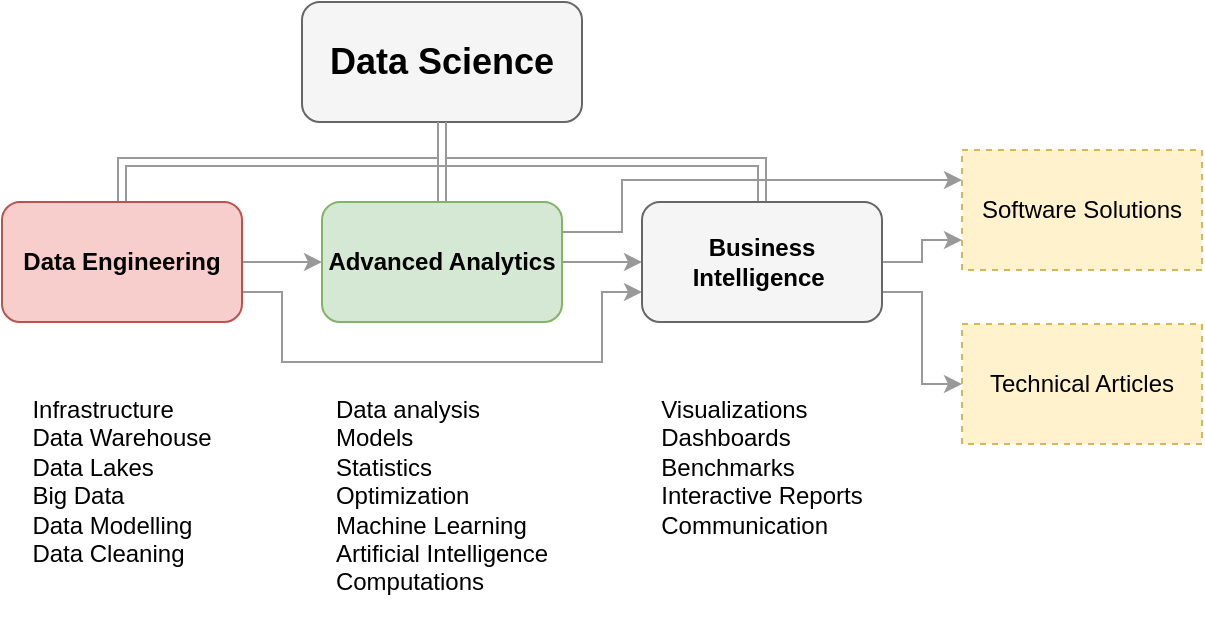 <mxfile version="12.9.3" type="github">
  <diagram id="Jh0g8GQ7WS2PKu4_E1Yr" name="Page-1">
    <mxGraphModel dx="885" dy="1048" grid="1" gridSize="10" guides="1" tooltips="1" connect="1" arrows="1" fold="1" page="1" pageScale="1" pageWidth="827" pageHeight="1169" math="0" shadow="0">
      <root>
        <mxCell id="0" />
        <mxCell id="1" parent="0" />
        <mxCell id="WFPA-bz6SRxzGDUWhu5E-20" style="edgeStyle=orthogonalEdgeStyle;rounded=0;html=1;exitX=1;exitY=0.5;entryX=0;entryY=0.5;endArrow=classic;endFill=1;jettySize=auto;orthogonalLoop=1;startArrow=none;startFill=0;strokeColor=#999999;" parent="1" source="WFPA-bz6SRxzGDUWhu5E-23" target="WFPA-bz6SRxzGDUWhu5E-28" edge="1">
          <mxGeometry relative="1" as="geometry" />
        </mxCell>
        <mxCell id="WFPA-bz6SRxzGDUWhu5E-21" style="edgeStyle=orthogonalEdgeStyle;rounded=0;html=1;exitX=1;exitY=0.75;entryX=0;entryY=0.75;startArrow=none;startFill=0;endArrow=classic;endFill=1;jettySize=auto;orthogonalLoop=1;strokeColor=#999999;" parent="1" source="WFPA-bz6SRxzGDUWhu5E-23" target="WFPA-bz6SRxzGDUWhu5E-32" edge="1">
          <mxGeometry relative="1" as="geometry">
            <Array as="points">
              <mxPoint x="180" y="185" />
              <mxPoint x="180" y="220" />
              <mxPoint x="340" y="220" />
              <mxPoint x="340" y="185" />
            </Array>
          </mxGeometry>
        </mxCell>
        <mxCell id="WFPA-bz6SRxzGDUWhu5E-22" style="edgeStyle=orthogonalEdgeStyle;shape=link;rounded=0;html=1;exitX=0.5;exitY=0;entryX=0.5;entryY=1;startArrow=none;startFill=0;endArrow=classic;endFill=1;jettySize=auto;orthogonalLoop=1;strokeColor=#999999;" parent="1" source="WFPA-bz6SRxzGDUWhu5E-23" target="WFPA-bz6SRxzGDUWhu5E-24" edge="1">
          <mxGeometry relative="1" as="geometry" />
        </mxCell>
        <mxCell id="WFPA-bz6SRxzGDUWhu5E-23" value="&lt;b&gt;Data Engineering&lt;/b&gt;" style="rounded=1;whiteSpace=wrap;html=1;fillColor=#f8cecc;strokeColor=#b85450;" parent="1" vertex="1">
          <mxGeometry x="40" y="140" width="120" height="60" as="geometry" />
        </mxCell>
        <mxCell id="WFPA-bz6SRxzGDUWhu5E-24" value="&lt;b&gt;&lt;font style=&quot;font-size: 18px&quot;&gt;Data Science&lt;/font&gt;&lt;/b&gt;" style="rounded=1;whiteSpace=wrap;html=1;fillColor=#f5f5f5;strokeColor=#666666;" parent="1" vertex="1">
          <mxGeometry x="190" y="40" width="140" height="60" as="geometry" />
        </mxCell>
        <mxCell id="WFPA-bz6SRxzGDUWhu5E-25" style="edgeStyle=orthogonalEdgeStyle;rounded=0;html=1;exitX=1;exitY=0.5;entryX=0;entryY=0.5;startArrow=none;startFill=0;endArrow=classic;endFill=1;jettySize=auto;orthogonalLoop=1;strokeColor=#999999;" parent="1" source="WFPA-bz6SRxzGDUWhu5E-28" target="WFPA-bz6SRxzGDUWhu5E-32" edge="1">
          <mxGeometry relative="1" as="geometry" />
        </mxCell>
        <mxCell id="WFPA-bz6SRxzGDUWhu5E-26" style="edgeStyle=orthogonalEdgeStyle;rounded=0;html=1;exitX=1;exitY=0.25;startArrow=none;startFill=0;endArrow=classic;endFill=1;jettySize=auto;orthogonalLoop=1;strokeColor=#999999;entryX=0;entryY=0.25;entryDx=0;entryDy=0;" parent="1" source="WFPA-bz6SRxzGDUWhu5E-28" target="WFPA-bz6SRxzGDUWhu5E-33" edge="1">
          <mxGeometry relative="1" as="geometry">
            <Array as="points">
              <mxPoint x="350" y="155" />
              <mxPoint x="350" y="129" />
            </Array>
            <mxPoint x="460" y="100" as="targetPoint" />
          </mxGeometry>
        </mxCell>
        <mxCell id="WFPA-bz6SRxzGDUWhu5E-27" style="edgeStyle=orthogonalEdgeStyle;shape=link;rounded=0;html=1;exitX=0.5;exitY=0;entryX=0.5;entryY=1;startArrow=none;startFill=0;endArrow=classic;endFill=1;jettySize=auto;orthogonalLoop=1;strokeColor=#999999;" parent="1" source="WFPA-bz6SRxzGDUWhu5E-28" target="WFPA-bz6SRxzGDUWhu5E-24" edge="1">
          <mxGeometry relative="1" as="geometry" />
        </mxCell>
        <mxCell id="WFPA-bz6SRxzGDUWhu5E-28" value="&lt;b&gt;Advanced Analytics&lt;/b&gt;" style="rounded=1;whiteSpace=wrap;html=1;fillColor=#d5e8d4;strokeColor=#82b366;" parent="1" vertex="1">
          <mxGeometry x="200" y="140" width="120" height="60" as="geometry" />
        </mxCell>
        <mxCell id="WFPA-bz6SRxzGDUWhu5E-29" style="edgeStyle=orthogonalEdgeStyle;rounded=0;html=1;exitX=1;exitY=0.5;entryX=0;entryY=0.75;startArrow=none;startFill=0;endArrow=classic;endFill=1;jettySize=auto;orthogonalLoop=1;strokeColor=#999999;" parent="1" source="WFPA-bz6SRxzGDUWhu5E-32" target="WFPA-bz6SRxzGDUWhu5E-33" edge="1">
          <mxGeometry relative="1" as="geometry" />
        </mxCell>
        <mxCell id="WFPA-bz6SRxzGDUWhu5E-30" style="edgeStyle=orthogonalEdgeStyle;rounded=0;html=1;exitX=1;exitY=0.75;entryX=0;entryY=0.5;startArrow=none;startFill=0;endArrow=classic;endFill=1;jettySize=auto;orthogonalLoop=1;strokeColor=#999999;" parent="1" source="WFPA-bz6SRxzGDUWhu5E-32" target="WFPA-bz6SRxzGDUWhu5E-34" edge="1">
          <mxGeometry relative="1" as="geometry" />
        </mxCell>
        <mxCell id="WFPA-bz6SRxzGDUWhu5E-31" style="edgeStyle=orthogonalEdgeStyle;shape=link;rounded=0;html=1;exitX=0.5;exitY=0;entryX=0.5;entryY=1;startArrow=none;startFill=0;endArrow=classic;endFill=1;jettySize=auto;orthogonalLoop=1;strokeColor=#999999;" parent="1" source="WFPA-bz6SRxzGDUWhu5E-32" target="WFPA-bz6SRxzGDUWhu5E-24" edge="1">
          <mxGeometry relative="1" as="geometry" />
        </mxCell>
        <mxCell id="WFPA-bz6SRxzGDUWhu5E-32" value="&lt;b&gt;Business Intelligence&amp;nbsp;&lt;/b&gt;" style="rounded=1;whiteSpace=wrap;html=1;fillColor=#f5f5f5;strokeColor=#666666;" parent="1" vertex="1">
          <mxGeometry x="360" y="140" width="120" height="60" as="geometry" />
        </mxCell>
        <mxCell id="WFPA-bz6SRxzGDUWhu5E-33" value="Software Solutions&lt;br&gt;" style="rounded=0;whiteSpace=wrap;html=1;dashed=1;fillColor=#fff2cc;strokeColor=#d6b656;" parent="1" vertex="1">
          <mxGeometry x="520" y="114" width="120" height="60" as="geometry" />
        </mxCell>
        <mxCell id="WFPA-bz6SRxzGDUWhu5E-34" value="Technical Articles&lt;br&gt;" style="rounded=0;whiteSpace=wrap;html=1;dashed=1;fillColor=#fff2cc;strokeColor=#d6b656;" parent="1" vertex="1">
          <mxGeometry x="520" y="201" width="120" height="60" as="geometry" />
        </mxCell>
        <mxCell id="WFPA-bz6SRxzGDUWhu5E-35" value="&lt;div style=&quot;text-align: left&quot;&gt;&lt;span&gt;Infrastructure&lt;/span&gt;&lt;br&gt;&lt;/div&gt;&lt;div style=&quot;text-align: left&quot;&gt;&lt;span&gt;Data Warehouse&lt;/span&gt;&lt;br&gt;&lt;/div&gt;&lt;div style=&quot;text-align: left&quot;&gt;&lt;span&gt;Data Lakes&lt;/span&gt;&lt;/div&gt;&lt;div style=&quot;text-align: left&quot;&gt;&lt;span&gt;Big Data&lt;/span&gt;&lt;/div&gt;&lt;div style=&quot;text-align: left&quot;&gt;Data Modelling&lt;/div&gt;&lt;div style=&quot;text-align: left&quot;&gt;Data Cleaning&lt;/div&gt;&lt;div style=&quot;text-align: left&quot;&gt;&lt;br&gt;&lt;/div&gt;" style="text;html=1;strokeColor=none;fillColor=none;align=center;verticalAlign=top;whiteSpace=wrap;rounded=0;dashed=1;" parent="1" vertex="1">
          <mxGeometry x="40" y="230" width="120" height="110" as="geometry" />
        </mxCell>
        <mxCell id="WFPA-bz6SRxzGDUWhu5E-36" value="&lt;div style=&quot;text-align: left&quot;&gt;Data analysis&lt;/div&gt;&lt;div style=&quot;text-align: left&quot;&gt;&lt;span&gt;Models&lt;/span&gt;&lt;br&gt;&lt;/div&gt;&lt;div style=&quot;text-align: left&quot;&gt;&lt;span&gt;Statistics&lt;/span&gt;&lt;/div&gt;&lt;div style=&quot;text-align: left&quot;&gt;&lt;span&gt;Optimization&lt;/span&gt;&lt;/div&gt;&lt;div style=&quot;text-align: left&quot;&gt;Machine Learning&lt;br&gt;&lt;/div&gt;&lt;div style=&quot;text-align: left&quot;&gt;Artificial Intelligence&lt;/div&gt;&lt;div style=&quot;text-align: left&quot;&gt;Computations&lt;/div&gt;" style="text;html=1;strokeColor=none;fillColor=none;align=center;verticalAlign=top;whiteSpace=wrap;rounded=0;dashed=1;horizontal=1;" parent="1" vertex="1">
          <mxGeometry x="200" y="230" width="120" height="120" as="geometry" />
        </mxCell>
        <mxCell id="WFPA-bz6SRxzGDUWhu5E-37" value="&lt;div style=&quot;text-align: left&quot;&gt;Visualizations&lt;/div&gt;&lt;div style=&quot;text-align: left&quot;&gt;Dashboards&lt;/div&gt;&lt;div style=&quot;text-align: left&quot;&gt;Benchmarks&lt;/div&gt;&lt;div style=&quot;text-align: left&quot;&gt;Interactive Reports&lt;/div&gt;&lt;div style=&quot;text-align: left&quot;&gt;Communication&lt;/div&gt;" style="text;html=1;strokeColor=none;fillColor=none;align=center;verticalAlign=top;whiteSpace=wrap;rounded=0;dashed=1;" parent="1" vertex="1">
          <mxGeometry x="360" y="230" width="120" height="110" as="geometry" />
        </mxCell>
      </root>
    </mxGraphModel>
  </diagram>
</mxfile>
